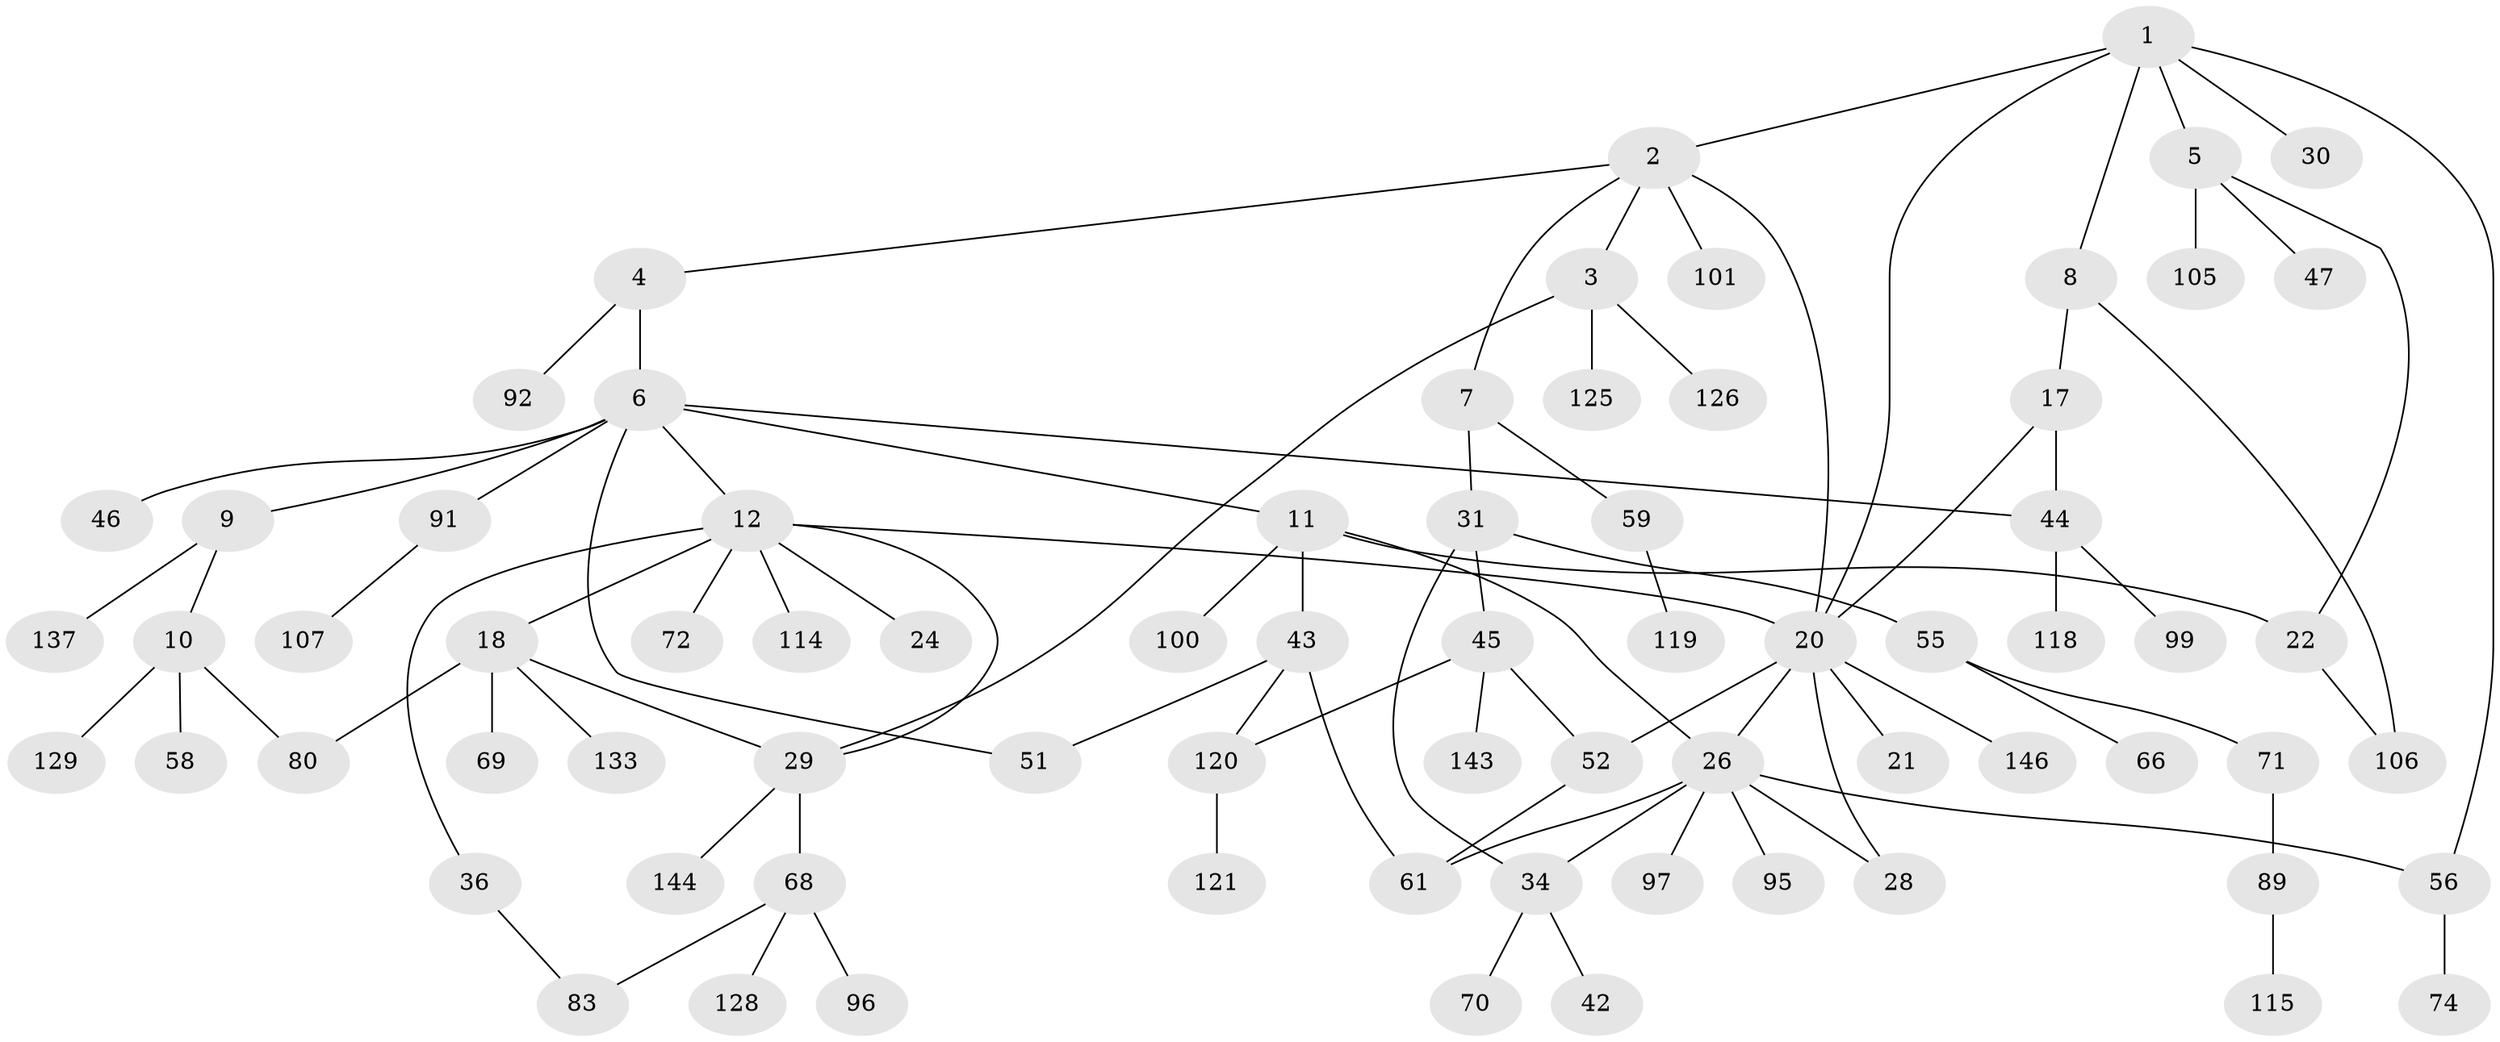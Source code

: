 // original degree distribution, {6: 0.02027027027027027, 4: 0.0945945945945946, 3: 0.25, 8: 0.006756756756756757, 2: 0.20270270270270271, 5: 0.02702702702702703, 7: 0.006756756756756757, 1: 0.3918918918918919}
// Generated by graph-tools (version 1.1) at 2025/16/03/04/25 18:16:51]
// undirected, 74 vertices, 92 edges
graph export_dot {
graph [start="1"]
  node [color=gray90,style=filled];
  1;
  2;
  3;
  4;
  5;
  6 [super="+15+23"];
  7 [super="+16"];
  8 [super="+19+75"];
  9 [super="+79"];
  10 [super="+14"];
  11 [super="+57"];
  12 [super="+13"];
  17 [super="+73+39"];
  18 [super="+62"];
  20 [super="+53+88"];
  21;
  22 [super="+25+54+27+32"];
  24;
  26 [super="+35"];
  28 [super="+63"];
  29 [super="+50+40"];
  30 [super="+112"];
  31 [super="+33"];
  34 [super="+37+84"];
  36 [super="+65"];
  42;
  43 [super="+94+111+122"];
  44 [super="+76+87"];
  45 [super="+64"];
  46;
  47;
  51 [super="+138"];
  52 [super="+82"];
  55;
  56 [super="+85"];
  58;
  59 [super="+93"];
  61 [super="+130"];
  66;
  68 [super="+104+77"];
  69 [super="+135"];
  70;
  71 [super="+103"];
  72;
  74;
  80;
  83;
  89 [super="+90"];
  91;
  92 [super="+123"];
  95;
  96;
  97;
  99;
  100;
  101;
  105;
  106;
  107;
  114;
  115;
  118;
  119;
  120;
  121;
  125;
  126;
  128;
  129;
  133;
  137 [super="+139"];
  143;
  144;
  146;
  1 -- 2;
  1 -- 5;
  1 -- 8;
  1 -- 20;
  1 -- 30;
  1 -- 56;
  2 -- 3;
  2 -- 4;
  2 -- 7;
  2 -- 101;
  2 -- 20;
  3 -- 125;
  3 -- 126;
  3 -- 29;
  4 -- 6;
  4 -- 92;
  5 -- 47;
  5 -- 105;
  5 -- 22;
  6 -- 9;
  6 -- 11;
  6 -- 12;
  6 -- 46;
  6 -- 91;
  6 -- 51;
  6 -- 44;
  7 -- 59;
  7 -- 31;
  8 -- 17;
  8 -- 106;
  9 -- 10;
  9 -- 137;
  10 -- 58;
  10 -- 80;
  10 -- 129;
  11 -- 22;
  11 -- 43;
  11 -- 26;
  11 -- 100;
  12 -- 18;
  12 -- 24;
  12 -- 36;
  12 -- 114;
  12 -- 72;
  12 -- 29;
  12 -- 20;
  17 -- 20;
  17 -- 44;
  18 -- 133;
  18 -- 29;
  18 -- 80;
  18 -- 69;
  20 -- 21;
  20 -- 26;
  20 -- 28;
  20 -- 52;
  20 -- 146;
  22 -- 106;
  26 -- 97;
  26 -- 56;
  26 -- 28;
  26 -- 61 [weight=2];
  26 -- 95;
  26 -- 34;
  29 -- 144;
  29 -- 68;
  31 -- 55;
  31 -- 34;
  31 -- 45;
  34 -- 42;
  34 -- 70;
  36 -- 83;
  43 -- 61;
  43 -- 120;
  43 -- 51;
  44 -- 99;
  44 -- 118;
  45 -- 120;
  45 -- 52;
  45 -- 143;
  52 -- 61;
  55 -- 66;
  55 -- 71;
  56 -- 74;
  59 -- 119;
  68 -- 128;
  68 -- 96;
  68 -- 83;
  71 -- 89;
  89 -- 115;
  91 -- 107;
  120 -- 121;
}

